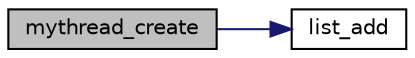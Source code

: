 digraph "mythread_create"
{
 // LATEX_PDF_SIZE
  edge [fontname="Helvetica",fontsize="10",labelfontname="Helvetica",labelfontsize="10"];
  node [fontname="Helvetica",fontsize="10",shape=record];
  rankdir="LR";
  Node1 [label="mythread_create",height=0.2,width=0.4,color="black", fillcolor="grey75", style="filled", fontcolor="black",tooltip="Create a new thread."];
  Node1 -> Node2 [color="midnightblue",fontsize="10",style="solid",fontname="Helvetica"];
  Node2 [label="list_add",height=0.2,width=0.4,color="black", fillcolor="white", style="filled",URL="$list_8h.html#ad0fbfe024706febcb775883a3fc56085",tooltip="Adds a new listentry node at the tail of list."];
}
